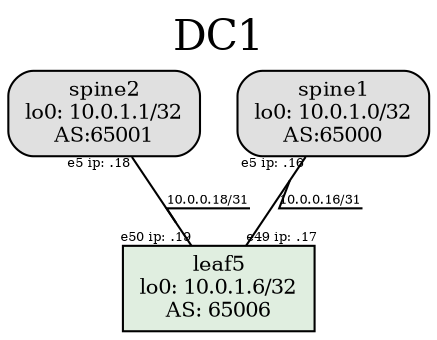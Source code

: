 strict digraph "" {
	graph [fontsize=20,
		label=DC1,
		labelloc=t,
		ordering=out
	];
	node [label="\N"];
	spine2	[asn=65001,
		bgp_neigh="{'10.0.0.3': '65002', '10.0.0.7': '65003', '10.0.0.11': '65004', '10.0.0.15': '65005', '10.0.0.19': '65006', '10.0.0.23': '65007', '\
10.0.0.27': '65008', '10.0.0.31': '65009'}",
		constraint=false,
		f_if_ip="{'eth1': '10.0.0.2/31', 'eth2': '10.0.0.6/31', 'eth3': '10.0.0.10/31', 'eth4': '10.0.0.14/31', 'eth5': '10.0.0.18/31', 'eth6': '\
10.0.0.22/31', 'eth7': '10.0.0.26/31', 'eth8': '10.0.0.30/31'}",
		f_int="[9, 10, 11, 12, 13, 14, 15, 16, 17, 18, 19, 20, 21, 22, 23, 24, 25, 26]",
		fillcolor=grey88,
		fontsize=10,
		hostname=spine2,
		label="spine2
lo0: 10.0.1.1/32
AS:65001",
		rank="same; spine1; spine2; ",
		role=spine,
		shape=box,
		style="rounded,filled",
		tailport=s];
	leaf5	[URL="../config/leaf5.txt",
		asn=65006,
		bgp_neigh="{'10.0.0.16': '65000', '10.0.0.18': '65001'}",
		f_if_ip="{'eth49': '10.0.0.17/31', 'eth50': '10.0.0.19/31'}",
		f_int="[51, 52]",
		fillcolor=honeydew2,
		fontsize=10,
		headport=s,
		hostname=leaf5,
		label="leaf5
lo0: 10.0.1.6/32
AS: 65006",
		role=leaf,
		shape=box,
		style=filled];
	spine2 -> leaf5	[arrowhead=none,
		decorate=true,
		e_headlabel="e50 ip: .19",
		e_taillabel="e5 ip: .18",
		fontsize=6,
		headlabel="e50 ip: .19",
		l_ptp="10.0.0.18/31",
		label="10.0.0.18/31",
		taillabel="e5 ip: .18"];
	spine1	[asn=65000,
		bgp_neigh="{'10.0.0.1': '65002', '10.0.0.5': '65003', '10.0.0.9': '65004', '10.0.0.13': '65005', '10.0.0.17': '65006', '10.0.0.21': '65007', '\
10.0.0.25': '65008', '10.0.0.29': '65009'}",
		constraint=false,
		f_if_ip="{'eth1': '10.0.0.0/31', 'eth2': '10.0.0.4/31', 'eth3': '10.0.0.8/31', 'eth4': '10.0.0.12/31', 'eth5': '10.0.0.16/31', 'eth6': '10.0.0.20/\
31', 'eth7': '10.0.0.24/31', 'eth8': '10.0.0.28/31'}",
		f_int="[9, 10, 11, 12, 13, 14, 15, 16, 17, 18, 19, 20, 21, 22, 23, 24, 25, 26]",
		fillcolor=grey88,
		fontsize=10,
		hostname=spine1,
		label="spine1
lo0: 10.0.1.0/32
AS:65000",
		rank="same; spine1; spine2; ",
		role=spine,
		shape=box,
		style="rounded,filled",
		tailport=s];
	spine1 -> leaf5	[arrowhead=none,
		decorate=true,
		e_headlabel="e49 ip: .17",
		e_taillabel="e5 ip: .16",
		fontsize=6,
		headlabel="e49 ip: .17",
		l_ptp="10.0.0.16/31",
		label="10.0.0.16/31",
		taillabel="e5 ip: .16"];
}
